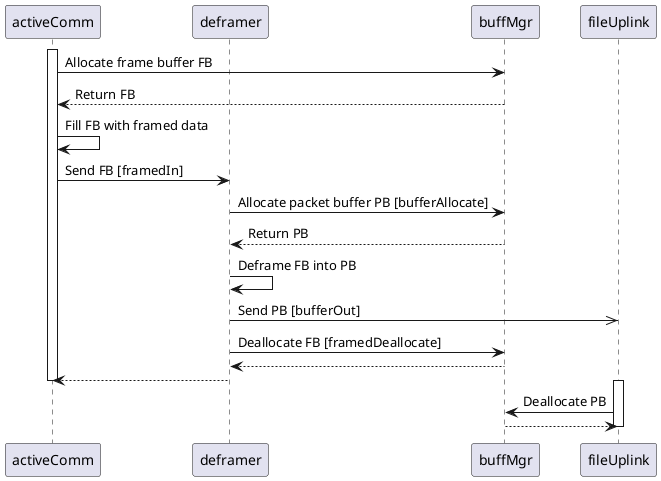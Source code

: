 @startuml

participant activeComm order 1
participant deframer order 2
participant buffMgr order 3
participant fileUplink order 4

activate activeComm

activeComm -> buffMgr: Allocate frame buffer FB
buffMgr --> activeComm: Return FB

activeComm -> activeComm: Fill FB with framed data
activeComm -> deframer: Send FB [framedIn]

deframer -> buffMgr: Allocate packet buffer PB [bufferAllocate]
buffMgr --> deframer: Return PB

deframer -> deframer: Deframe FB into PB
deframer ->> fileUplink: Send PB [bufferOut]

deframer -> buffMgr: Deallocate FB [framedDeallocate]
buffMgr --> deframer

deframer --> activeComm

deactivate activeComm

activate fileUplink
fileUplink -> buffMgr: Deallocate PB
buffMgr --> fileUplink
deactivate fileUplink

@enduml
